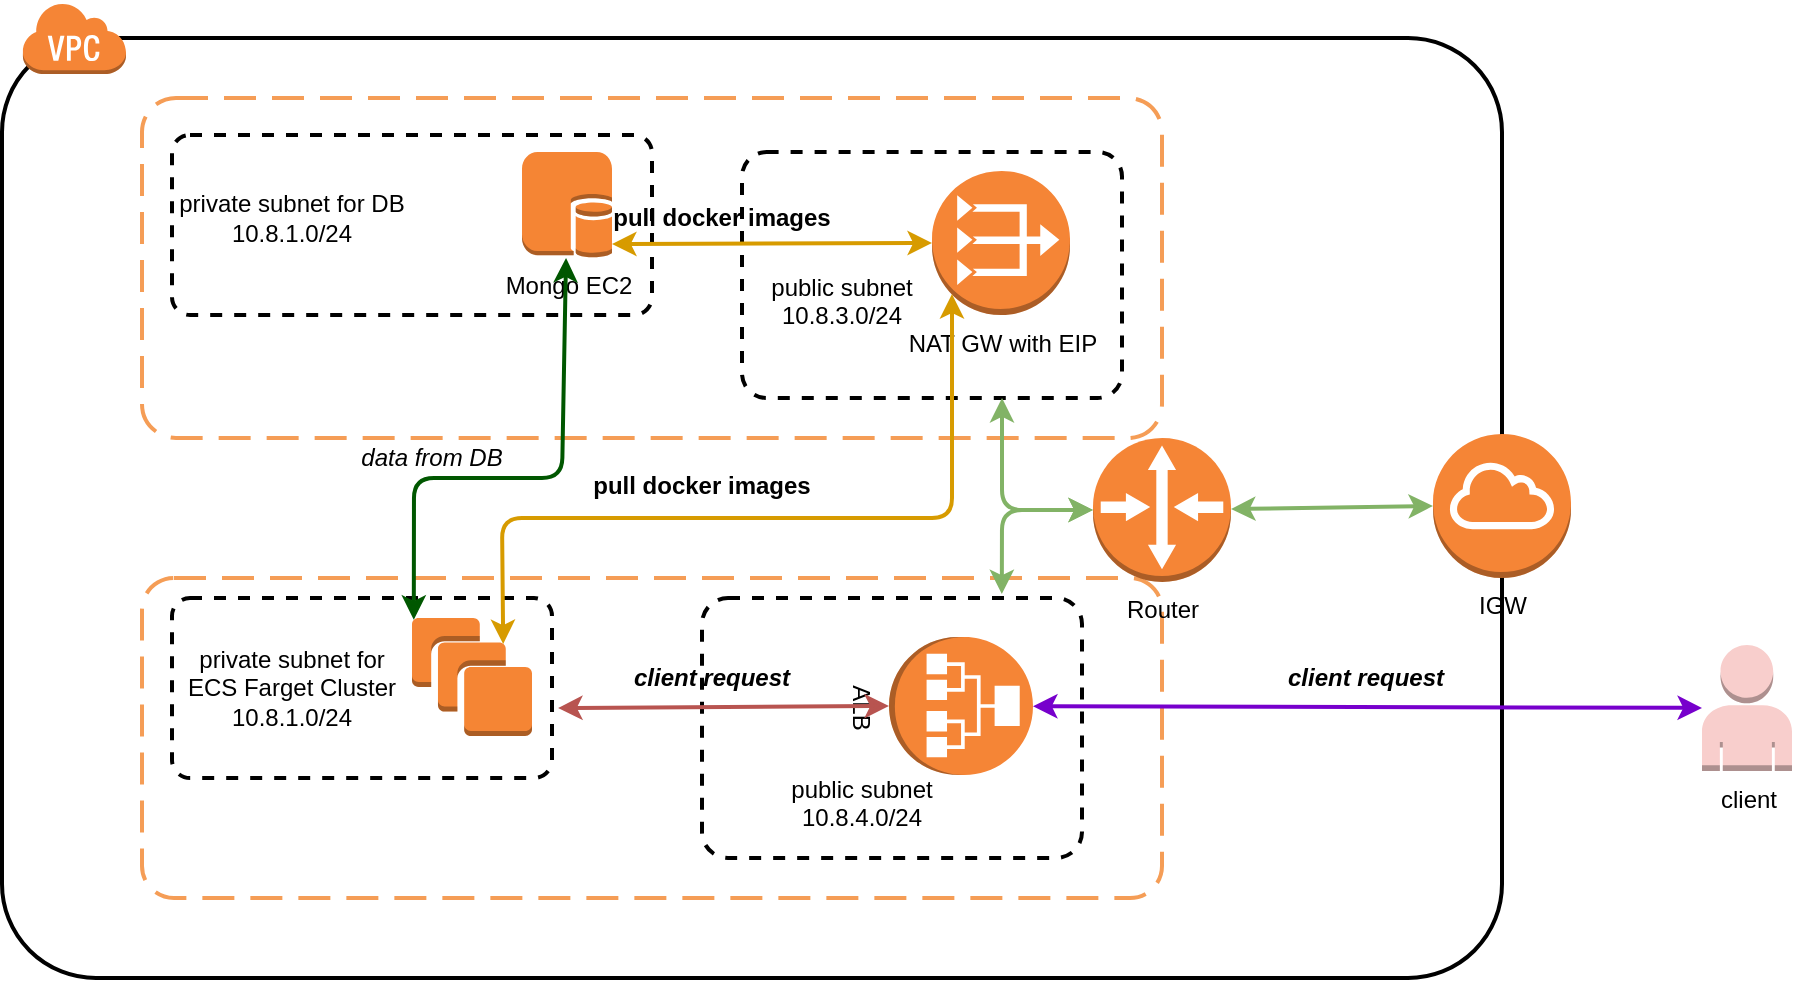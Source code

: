 <mxfile version="10.7.5" type="device"><diagram id="XiVG6Y7ebpsjMeQs7ilj" name="Page-1"><mxGraphModel dx="1794" dy="730" grid="1" gridSize="10" guides="1" tooltips="1" connect="1" arrows="1" fold="1" page="0" pageScale="1" pageWidth="827" pageHeight="1169" math="0" shadow="0"><root><mxCell id="0"/><mxCell id="1" parent="0"/><mxCell id="Cco5tREcSa80t_KJtdsP-1" value="" style="rounded=1;arcSize=10;dashed=0;strokeColor=#000000;fillColor=none;gradientColor=none;strokeWidth=2;" vertex="1" parent="1"><mxGeometry x="-70" y="90" width="750" height="470" as="geometry"/></mxCell><mxCell id="Cco5tREcSa80t_KJtdsP-2" value="" style="dashed=0;html=1;shape=mxgraph.aws3.virtual_private_cloud;fillColor=#F58536;gradientColor=none;dashed=0;" vertex="1" parent="1"><mxGeometry x="-60" y="72" width="52" height="36" as="geometry"/></mxCell><mxCell id="Cco5tREcSa80t_KJtdsP-3" value="" style="rounded=1;arcSize=10;dashed=1;strokeColor=#F59D56;fillColor=none;gradientColor=none;dashPattern=8 4;strokeWidth=2;" vertex="1" parent="1"><mxGeometry y="120" width="510" height="170" as="geometry"/></mxCell><mxCell id="Cco5tREcSa80t_KJtdsP-4" value="" style="rounded=1;arcSize=10;dashed=1;strokeColor=#F59D56;fillColor=none;gradientColor=none;dashPattern=8 4;strokeWidth=2;" vertex="1" parent="1"><mxGeometry y="360" width="510" height="160" as="geometry"/></mxCell><mxCell id="Cco5tREcSa80t_KJtdsP-5" value="" style="rounded=1;arcSize=10;dashed=1;strokeColor=#000000;fillColor=none;gradientColor=none;strokeWidth=2;" vertex="1" parent="1"><mxGeometry x="15" y="138.5" width="240" height="90" as="geometry"/></mxCell><mxCell id="Cco5tREcSa80t_KJtdsP-7" value="private subnet for DB&lt;br&gt;10.8.1.0/24" style="text;html=1;strokeColor=none;fillColor=none;align=center;verticalAlign=middle;whiteSpace=wrap;rounded=0;" vertex="1" parent="1"><mxGeometry x="15" y="170" width="120" height="20" as="geometry"/></mxCell><mxCell id="Cco5tREcSa80t_KJtdsP-8" value="Mongo EC2" style="outlineConnect=0;dashed=0;verticalLabelPosition=bottom;verticalAlign=top;align=center;html=1;shape=mxgraph.aws3.db_on_instance;fillColor=#F58534;gradientColor=none;" vertex="1" parent="1"><mxGeometry x="190" y="147" width="45" height="53" as="geometry"/></mxCell><mxCell id="Cco5tREcSa80t_KJtdsP-9" value="" style="rounded=1;arcSize=10;dashed=1;strokeColor=#000000;fillColor=none;gradientColor=none;strokeWidth=2;" vertex="1" parent="1"><mxGeometry x="15" y="370" width="190" height="90" as="geometry"/></mxCell><mxCell id="Cco5tREcSa80t_KJtdsP-10" value="" style="outlineConnect=0;dashed=0;verticalLabelPosition=bottom;verticalAlign=top;align=center;html=1;shape=mxgraph.aws3.instances;fillColor=#F58534;gradientColor=none;" vertex="1" parent="1"><mxGeometry x="135" y="380" width="60" height="59" as="geometry"/></mxCell><mxCell id="Cco5tREcSa80t_KJtdsP-11" value="private subnet for ECS Farget Cluster&lt;br&gt;10.8.1.0/24" style="text;html=1;strokeColor=none;fillColor=none;align=center;verticalAlign=middle;whiteSpace=wrap;rounded=0;" vertex="1" parent="1"><mxGeometry x="15" y="405" width="120" height="20" as="geometry"/></mxCell><mxCell id="Cco5tREcSa80t_KJtdsP-12" value="" style="rounded=1;arcSize=10;dashed=1;strokeColor=#000000;fillColor=none;gradientColor=none;strokeWidth=2;" vertex="1" parent="1"><mxGeometry x="300" y="147" width="190" height="123" as="geometry"/></mxCell><mxCell id="Cco5tREcSa80t_KJtdsP-13" value="" style="rounded=1;arcSize=10;dashed=1;strokeColor=#000000;fillColor=none;gradientColor=none;strokeWidth=2;" vertex="1" parent="1"><mxGeometry x="280" y="370" width="190" height="130" as="geometry"/></mxCell><mxCell id="Cco5tREcSa80t_KJtdsP-14" value="NAT GW with EIP" style="outlineConnect=0;dashed=0;verticalLabelPosition=bottom;verticalAlign=top;align=center;html=1;shape=mxgraph.aws3.vpc_nat_gateway;fillColor=#F58536;gradientColor=none;" vertex="1" parent="1"><mxGeometry x="395" y="156.5" width="69" height="72" as="geometry"/></mxCell><mxCell id="Cco5tREcSa80t_KJtdsP-15" value="ALB" style="outlineConnect=0;dashed=0;verticalLabelPosition=bottom;verticalAlign=top;align=center;html=1;shape=mxgraph.aws3.application_load_balancer;fillColor=#F58536;gradientColor=none;rotation=90;" vertex="1" parent="1"><mxGeometry x="375" y="388" width="69" height="72" as="geometry"/></mxCell><mxCell id="Cco5tREcSa80t_KJtdsP-16" value="" style="endArrow=classic;startArrow=classic;html=1;strokeWidth=2;entryX=0.5;entryY=1;entryDx=0;entryDy=0;entryPerimeter=0;exitX=1.016;exitY=0.611;exitDx=0;exitDy=0;exitPerimeter=0;fillColor=#f8cecc;strokeColor=#b85450;" edge="1" parent="1" source="Cco5tREcSa80t_KJtdsP-9" target="Cco5tREcSa80t_KJtdsP-15"><mxGeometry width="50" height="50" relative="1" as="geometry"><mxPoint x="-70" y="630" as="sourcePoint"/><mxPoint x="-20" y="580" as="targetPoint"/><Array as="points"/></mxGeometry></mxCell><mxCell id="Cco5tREcSa80t_KJtdsP-17" value="" style="endArrow=classic;startArrow=classic;html=1;strokeWidth=2;entryX=0.145;entryY=0.855;entryDx=0;entryDy=0;entryPerimeter=0;exitX=0.76;exitY=0.22;exitDx=0;exitDy=0;exitPerimeter=0;fillColor=#ffe6cc;strokeColor=#d79b00;" edge="1" parent="1" source="Cco5tREcSa80t_KJtdsP-10" target="Cco5tREcSa80t_KJtdsP-14"><mxGeometry width="50" height="50" relative="1" as="geometry"><mxPoint x="-70" y="630" as="sourcePoint"/><mxPoint x="-20" y="580" as="targetPoint"/><Array as="points"><mxPoint x="180" y="330"/><mxPoint x="405" y="330"/></Array></mxGeometry></mxCell><mxCell id="Cco5tREcSa80t_KJtdsP-18" value="" style="endArrow=classic;startArrow=classic;html=1;strokeWidth=2;entryX=0;entryY=0.5;entryDx=0;entryDy=0;entryPerimeter=0;fillColor=#ffe6cc;strokeColor=#d79b00;" edge="1" parent="1" target="Cco5tREcSa80t_KJtdsP-14"><mxGeometry width="50" height="50" relative="1" as="geometry"><mxPoint x="235" y="193" as="sourcePoint"/><mxPoint x="-20" y="580" as="targetPoint"/></mxGeometry></mxCell><mxCell id="Cco5tREcSa80t_KJtdsP-19" value="Router" style="outlineConnect=0;dashed=0;verticalLabelPosition=bottom;verticalAlign=top;align=center;html=1;shape=mxgraph.aws3.router;fillColor=#F58536;gradientColor=none;" vertex="1" parent="1"><mxGeometry x="475.5" y="290" width="69" height="72" as="geometry"/></mxCell><mxCell id="Cco5tREcSa80t_KJtdsP-20" value="IGW" style="outlineConnect=0;dashed=0;verticalLabelPosition=bottom;verticalAlign=top;align=center;html=1;shape=mxgraph.aws3.internet_gateway;fillColor=#F58536;gradientColor=none;" vertex="1" parent="1"><mxGeometry x="645.5" y="288" width="69" height="72" as="geometry"/></mxCell><mxCell id="Cco5tREcSa80t_KJtdsP-21" value="" style="endArrow=classic;startArrow=classic;html=1;strokeWidth=2;entryX=0;entryY=0.5;entryDx=0;entryDy=0;entryPerimeter=0;fillColor=#d5e8d4;strokeColor=#82b366;" edge="1" parent="1" target="Cco5tREcSa80t_KJtdsP-19"><mxGeometry width="50" height="50" relative="1" as="geometry"><mxPoint x="430" y="270" as="sourcePoint"/><mxPoint x="-20" y="580" as="targetPoint"/><Array as="points"><mxPoint x="430" y="326"/></Array></mxGeometry></mxCell><mxCell id="Cco5tREcSa80t_KJtdsP-22" value="" style="endArrow=classic;startArrow=classic;html=1;strokeWidth=2;entryX=0;entryY=0.5;entryDx=0;entryDy=0;entryPerimeter=0;fillColor=#d5e8d4;strokeColor=#82b366;" edge="1" parent="1" source="Cco5tREcSa80t_KJtdsP-19" target="Cco5tREcSa80t_KJtdsP-20"><mxGeometry width="50" height="50" relative="1" as="geometry"><mxPoint x="-70" y="630" as="sourcePoint"/><mxPoint x="-20" y="580" as="targetPoint"/></mxGeometry></mxCell><mxCell id="Cco5tREcSa80t_KJtdsP-23" value="public subnet&lt;br&gt;10.8.3.0/24&lt;br&gt;&lt;br&gt;" style="text;html=1;strokeColor=none;fillColor=none;align=center;verticalAlign=middle;whiteSpace=wrap;rounded=0;dashed=1;" vertex="1" parent="1"><mxGeometry x="300" y="218.5" width="100" height="20" as="geometry"/></mxCell><mxCell id="Cco5tREcSa80t_KJtdsP-24" value="public subnet&lt;br&gt;10.8.4.0/24&lt;br&gt;&lt;br&gt;" style="text;html=1;strokeColor=none;fillColor=none;align=center;verticalAlign=middle;whiteSpace=wrap;rounded=0;dashed=1;" vertex="1" parent="1"><mxGeometry x="309.5" y="470" width="100" height="20" as="geometry"/></mxCell><mxCell id="Cco5tREcSa80t_KJtdsP-25" value="" style="endArrow=classic;startArrow=classic;html=1;strokeWidth=2;exitX=0.015;exitY=0.015;exitDx=0;exitDy=0;exitPerimeter=0;fillColor=#008a00;strokeColor=#005700;" edge="1" parent="1" source="Cco5tREcSa80t_KJtdsP-10" target="Cco5tREcSa80t_KJtdsP-8"><mxGeometry width="50" height="50" relative="1" as="geometry"><mxPoint x="-70" y="630" as="sourcePoint"/><mxPoint x="-20" y="580" as="targetPoint"/><Array as="points"><mxPoint x="136" y="310"/><mxPoint x="210" y="310"/></Array></mxGeometry></mxCell><mxCell id="Cco5tREcSa80t_KJtdsP-26" value="client" style="outlineConnect=0;dashed=0;verticalLabelPosition=bottom;verticalAlign=top;align=center;html=1;shape=mxgraph.aws3.user;fillColor=#f8cecc;strokeColor=#b85450;" vertex="1" parent="1"><mxGeometry x="780" y="393.5" width="45" height="63" as="geometry"/></mxCell><mxCell id="Cco5tREcSa80t_KJtdsP-27" value="" style="endArrow=classic;startArrow=classic;html=1;strokeWidth=2;fillColor=#aa00ff;strokeColor=#7700CC;" edge="1" parent="1" source="Cco5tREcSa80t_KJtdsP-15" target="Cco5tREcSa80t_KJtdsP-26"><mxGeometry width="50" height="50" relative="1" as="geometry"><mxPoint x="-70" y="630" as="sourcePoint"/><mxPoint x="-20" y="580" as="targetPoint"/></mxGeometry></mxCell><mxCell id="Cco5tREcSa80t_KJtdsP-28" value="pull docker images" style="text;html=1;strokeColor=none;fillColor=none;align=center;verticalAlign=middle;whiteSpace=wrap;rounded=0;dashed=1;fontStyle=1" vertex="1" parent="1"><mxGeometry x="220" y="304" width="120" height="20" as="geometry"/></mxCell><mxCell id="Cco5tREcSa80t_KJtdsP-31" value="pull docker images" style="text;html=1;strokeColor=none;fillColor=none;align=center;verticalAlign=middle;whiteSpace=wrap;rounded=0;dashed=1;fontStyle=1" vertex="1" parent="1"><mxGeometry x="230" y="170" width="120" height="20" as="geometry"/></mxCell><mxCell id="Cco5tREcSa80t_KJtdsP-32" value="data from DB" style="text;html=1;strokeColor=none;fillColor=none;align=center;verticalAlign=middle;whiteSpace=wrap;rounded=0;dashed=1;fontStyle=2" vertex="1" parent="1"><mxGeometry x="85" y="290" width="120" height="20" as="geometry"/></mxCell><mxCell id="Cco5tREcSa80t_KJtdsP-34" value="client request" style="text;html=1;strokeColor=none;fillColor=none;align=center;verticalAlign=middle;whiteSpace=wrap;rounded=0;dashed=1;fontStyle=3" vertex="1" parent="1"><mxGeometry x="225" y="399.5" width="120" height="20" as="geometry"/></mxCell><mxCell id="Cco5tREcSa80t_KJtdsP-35" value="client request" style="text;html=1;strokeColor=none;fillColor=none;align=center;verticalAlign=middle;whiteSpace=wrap;rounded=0;dashed=1;fontStyle=3" vertex="1" parent="1"><mxGeometry x="552" y="399.5" width="120" height="20" as="geometry"/></mxCell><mxCell id="Cco5tREcSa80t_KJtdsP-36" value="" style="endArrow=classic;startArrow=classic;html=1;strokeWidth=2;entryX=0;entryY=0.5;entryDx=0;entryDy=0;entryPerimeter=0;fillColor=#d5e8d4;strokeColor=#82b366;exitX=0.789;exitY=-0.015;exitDx=0;exitDy=0;exitPerimeter=0;" edge="1" parent="1" source="Cco5tREcSa80t_KJtdsP-13" target="Cco5tREcSa80t_KJtdsP-19"><mxGeometry width="50" height="50" relative="1" as="geometry"><mxPoint x="554.5" y="335.493" as="sourcePoint"/><mxPoint x="656" y="334" as="targetPoint"/><Array as="points"><mxPoint x="430" y="326"/></Array></mxGeometry></mxCell></root></mxGraphModel></diagram></mxfile>